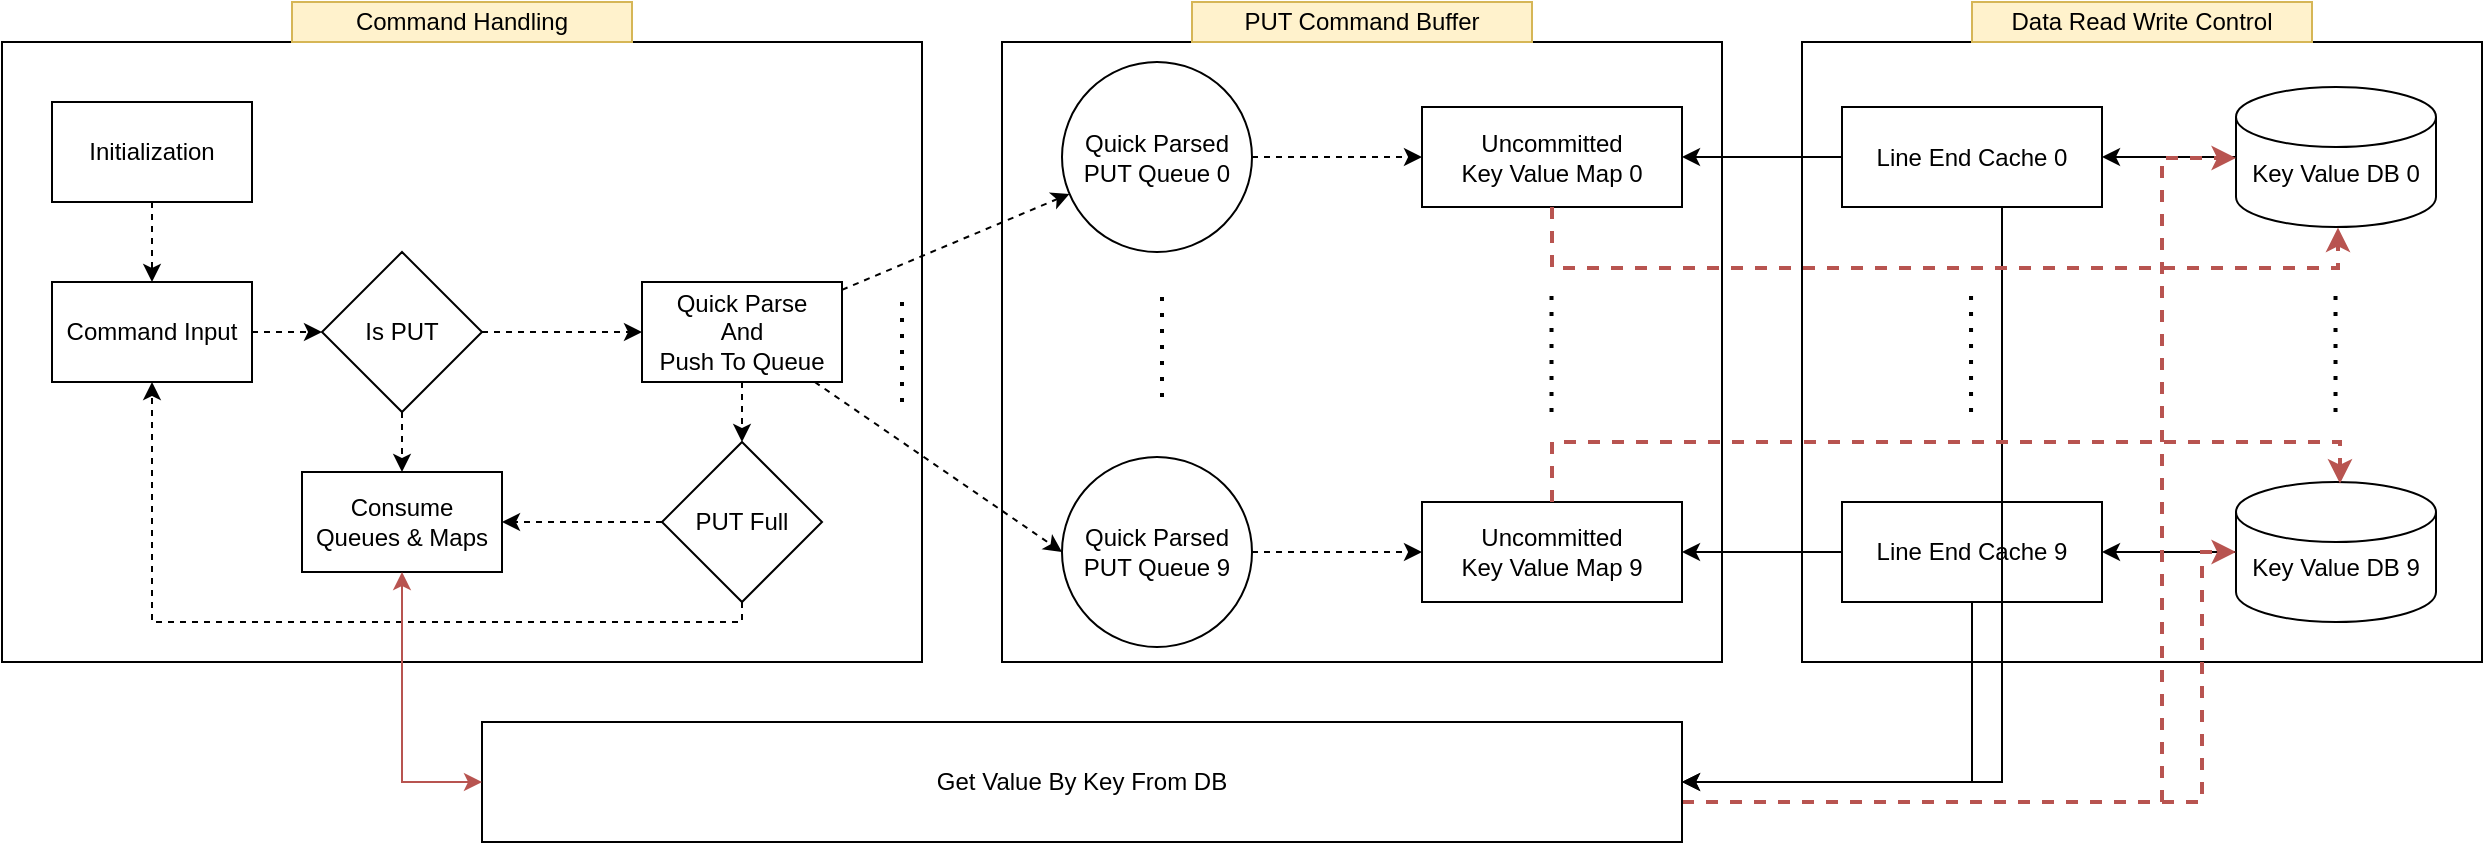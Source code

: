 <mxfile version="13.6.2" type="device"><diagram id="EUKq3Ybi9OOFqUCFWZp1" name="Page-1"><mxGraphModel dx="875" dy="1662" grid="1" gridSize="10" guides="1" tooltips="1" connect="1" arrows="1" fold="1" page="1" pageScale="1" pageWidth="827" pageHeight="1169" math="0" shadow="0"><root><mxCell id="0"/><mxCell id="1" parent="0"/><mxCell id="jNS1q_3MBY4HfjGMhn3U-14" value="" style="group" vertex="1" connectable="0" parent="1"><mxGeometry x="850" y="-170" width="360" height="330" as="geometry"/></mxCell><mxCell id="jNS1q_3MBY4HfjGMhn3U-13" value="" style="group" vertex="1" connectable="0" parent="jNS1q_3MBY4HfjGMhn3U-14"><mxGeometry width="360" height="330" as="geometry"/></mxCell><mxCell id="jNS1q_3MBY4HfjGMhn3U-1" value="" style="rounded=0;whiteSpace=wrap;html=1;fillColor=none;" vertex="1" parent="jNS1q_3MBY4HfjGMhn3U-13"><mxGeometry y="20" width="360" height="310" as="geometry"/></mxCell><mxCell id="jNS1q_3MBY4HfjGMhn3U-2" value="Uncommitted&lt;br&gt;Key Value Map 0" style="rounded=0;whiteSpace=wrap;html=1;fillColor=none;" vertex="1" parent="jNS1q_3MBY4HfjGMhn3U-13"><mxGeometry x="210" y="52.5" width="130" height="50" as="geometry"/></mxCell><mxCell id="jNS1q_3MBY4HfjGMhn3U-4" value="&lt;span&gt;Uncommitted&lt;/span&gt;&lt;br&gt;&lt;span&gt;Key Value Map 9&lt;/span&gt;" style="rounded=0;whiteSpace=wrap;html=1;fillColor=none;" vertex="1" parent="jNS1q_3MBY4HfjGMhn3U-13"><mxGeometry x="210" y="250" width="130" height="50" as="geometry"/></mxCell><mxCell id="jNS1q_3MBY4HfjGMhn3U-5" value="" style="endArrow=none;dashed=1;html=1;dashPattern=1 3;strokeWidth=2;" edge="1" parent="jNS1q_3MBY4HfjGMhn3U-13"><mxGeometry width="50" height="50" relative="1" as="geometry"><mxPoint x="274.76" y="205" as="sourcePoint"/><mxPoint x="274.76" y="145" as="targetPoint"/></mxGeometry></mxCell><mxCell id="jNS1q_3MBY4HfjGMhn3U-10" value="" style="edgeStyle=orthogonalEdgeStyle;rounded=0;orthogonalLoop=1;jettySize=auto;html=1;startArrow=none;startFill=0;dashed=1;" edge="1" parent="jNS1q_3MBY4HfjGMhn3U-13" source="jNS1q_3MBY4HfjGMhn3U-6" target="jNS1q_3MBY4HfjGMhn3U-2"><mxGeometry relative="1" as="geometry"/></mxCell><mxCell id="jNS1q_3MBY4HfjGMhn3U-6" value="Quick Parsed&lt;br&gt;PUT Queue 0" style="ellipse;whiteSpace=wrap;html=1;aspect=fixed;fillColor=none;" vertex="1" parent="jNS1q_3MBY4HfjGMhn3U-13"><mxGeometry x="30" y="30" width="95" height="95" as="geometry"/></mxCell><mxCell id="jNS1q_3MBY4HfjGMhn3U-11" value="" style="edgeStyle=orthogonalEdgeStyle;rounded=0;orthogonalLoop=1;jettySize=auto;html=1;startArrow=none;startFill=0;dashed=1;" edge="1" parent="jNS1q_3MBY4HfjGMhn3U-13" source="jNS1q_3MBY4HfjGMhn3U-7" target="jNS1q_3MBY4HfjGMhn3U-4"><mxGeometry relative="1" as="geometry"/></mxCell><mxCell id="jNS1q_3MBY4HfjGMhn3U-7" value="Quick Parsed&lt;br&gt;PUT Queue&amp;nbsp;9" style="ellipse;whiteSpace=wrap;html=1;aspect=fixed;fillColor=none;" vertex="1" parent="jNS1q_3MBY4HfjGMhn3U-13"><mxGeometry x="30" y="227.5" width="95" height="95" as="geometry"/></mxCell><mxCell id="jNS1q_3MBY4HfjGMhn3U-8" value="" style="endArrow=none;dashed=1;html=1;dashPattern=1 3;strokeWidth=2;" edge="1" parent="jNS1q_3MBY4HfjGMhn3U-13"><mxGeometry width="50" height="50" relative="1" as="geometry"><mxPoint x="80" y="197.5" as="sourcePoint"/><mxPoint x="80" y="147.5" as="targetPoint"/></mxGeometry></mxCell><mxCell id="jNS1q_3MBY4HfjGMhn3U-12" value="PUT Command Buffer" style="text;html=1;strokeColor=#d6b656;fillColor=#fff2cc;align=center;verticalAlign=middle;whiteSpace=wrap;rounded=0;" vertex="1" parent="jNS1q_3MBY4HfjGMhn3U-13"><mxGeometry x="95" width="170" height="20" as="geometry"/></mxCell><mxCell id="jNS1q_3MBY4HfjGMhn3U-28" value="" style="group" vertex="1" connectable="0" parent="1"><mxGeometry x="1250" y="-170" width="340" height="330" as="geometry"/></mxCell><mxCell id="jNS1q_3MBY4HfjGMhn3U-15" value="" style="rounded=0;whiteSpace=wrap;html=1;fillColor=none;" vertex="1" parent="jNS1q_3MBY4HfjGMhn3U-28"><mxGeometry y="20" width="340" height="310" as="geometry"/></mxCell><mxCell id="jNS1q_3MBY4HfjGMhn3U-16" value="Line End Cache 0" style="rounded=0;whiteSpace=wrap;html=1;fillColor=none;" vertex="1" parent="jNS1q_3MBY4HfjGMhn3U-28"><mxGeometry x="20" y="52.5" width="130" height="50" as="geometry"/></mxCell><mxCell id="jNS1q_3MBY4HfjGMhn3U-17" value="Line End Cache 9" style="rounded=0;whiteSpace=wrap;html=1;fillColor=none;" vertex="1" parent="jNS1q_3MBY4HfjGMhn3U-28"><mxGeometry x="20" y="250" width="130" height="50" as="geometry"/></mxCell><mxCell id="jNS1q_3MBY4HfjGMhn3U-18" value="" style="endArrow=none;dashed=1;html=1;dashPattern=1 3;strokeWidth=2;" edge="1" parent="jNS1q_3MBY4HfjGMhn3U-28"><mxGeometry width="50" height="50" relative="1" as="geometry"><mxPoint x="84.52" y="205" as="sourcePoint"/><mxPoint x="84.52" y="145" as="targetPoint"/></mxGeometry></mxCell><mxCell id="jNS1q_3MBY4HfjGMhn3U-19" value="&lt;br&gt;Key Value DB 0" style="shape=cylinder2;whiteSpace=wrap;html=1;boundedLbl=1;backgroundOutline=1;size=15;fillColor=none;" vertex="1" parent="jNS1q_3MBY4HfjGMhn3U-28"><mxGeometry x="217" y="42.5" width="100" height="70" as="geometry"/></mxCell><mxCell id="jNS1q_3MBY4HfjGMhn3U-22" value="" style="edgeStyle=none;rounded=0;orthogonalLoop=1;jettySize=auto;html=1;startArrow=classic;startFill=1;strokeColor=#000000;endArrow=none;endFill=0;" edge="1" parent="jNS1q_3MBY4HfjGMhn3U-28" source="jNS1q_3MBY4HfjGMhn3U-16" target="jNS1q_3MBY4HfjGMhn3U-19"><mxGeometry relative="1" as="geometry"/></mxCell><mxCell id="jNS1q_3MBY4HfjGMhn3U-20" value="&lt;br&gt;Key Value DB 9" style="shape=cylinder2;whiteSpace=wrap;html=1;boundedLbl=1;backgroundOutline=1;size=15;fillColor=none;" vertex="1" parent="jNS1q_3MBY4HfjGMhn3U-28"><mxGeometry x="217" y="240" width="100" height="70" as="geometry"/></mxCell><mxCell id="jNS1q_3MBY4HfjGMhn3U-21" value="" style="edgeStyle=none;rounded=0;orthogonalLoop=1;jettySize=auto;html=1;startArrow=classic;startFill=1;strokeColor=#000000;endArrow=none;endFill=0;" edge="1" parent="jNS1q_3MBY4HfjGMhn3U-28" source="jNS1q_3MBY4HfjGMhn3U-17" target="jNS1q_3MBY4HfjGMhn3U-20"><mxGeometry relative="1" as="geometry"/></mxCell><mxCell id="jNS1q_3MBY4HfjGMhn3U-23" value="Data Read Write Control" style="text;html=1;strokeColor=#d6b656;fillColor=#fff2cc;align=center;verticalAlign=middle;whiteSpace=wrap;rounded=0;" vertex="1" parent="jNS1q_3MBY4HfjGMhn3U-28"><mxGeometry x="85" width="170" height="20" as="geometry"/></mxCell><mxCell id="jNS1q_3MBY4HfjGMhn3U-24" value="" style="endArrow=none;dashed=1;html=1;dashPattern=1 3;strokeWidth=2;" edge="1" parent="jNS1q_3MBY4HfjGMhn3U-28"><mxGeometry width="50" height="50" relative="1" as="geometry"><mxPoint x="266.76" y="205" as="sourcePoint"/><mxPoint x="266.76" y="145" as="targetPoint"/></mxGeometry></mxCell><mxCell id="jNS1q_3MBY4HfjGMhn3U-38" style="edgeStyle=none;rounded=0;orthogonalLoop=1;jettySize=auto;html=1;dashed=1;startArrow=none;startFill=0;strokeColor=#000000;" edge="1" parent="1" source="jNS1q_3MBY4HfjGMhn3U-33" target="jNS1q_3MBY4HfjGMhn3U-6"><mxGeometry relative="1" as="geometry"/></mxCell><mxCell id="jNS1q_3MBY4HfjGMhn3U-39" style="edgeStyle=none;rounded=0;orthogonalLoop=1;jettySize=auto;html=1;entryX=0;entryY=0.5;entryDx=0;entryDy=0;dashed=1;startArrow=none;startFill=0;strokeColor=#000000;" edge="1" parent="1" source="jNS1q_3MBY4HfjGMhn3U-33" target="jNS1q_3MBY4HfjGMhn3U-7"><mxGeometry relative="1" as="geometry"/></mxCell><mxCell id="jNS1q_3MBY4HfjGMhn3U-48" style="edgeStyle=orthogonalEdgeStyle;rounded=0;orthogonalLoop=1;jettySize=auto;html=1;startArrow=classic;startFill=1;strokeColor=#000000;endArrow=none;endFill=0;" edge="1" parent="1" source="jNS1q_3MBY4HfjGMhn3U-2" target="jNS1q_3MBY4HfjGMhn3U-16"><mxGeometry relative="1" as="geometry"/></mxCell><mxCell id="jNS1q_3MBY4HfjGMhn3U-49" style="edgeStyle=orthogonalEdgeStyle;rounded=0;orthogonalLoop=1;jettySize=auto;html=1;startArrow=classic;startFill=1;strokeColor=#000000;endArrow=none;endFill=0;" edge="1" parent="1" source="jNS1q_3MBY4HfjGMhn3U-4" target="jNS1q_3MBY4HfjGMhn3U-17"><mxGeometry relative="1" as="geometry"/></mxCell><mxCell id="jNS1q_3MBY4HfjGMhn3U-52" value="" style="group" vertex="1" connectable="0" parent="1"><mxGeometry x="350" y="-170" width="460" height="330" as="geometry"/></mxCell><mxCell id="jNS1q_3MBY4HfjGMhn3U-27" value="" style="rounded=0;whiteSpace=wrap;html=1;fillColor=none;" vertex="1" parent="jNS1q_3MBY4HfjGMhn3U-52"><mxGeometry y="20" width="460" height="310" as="geometry"/></mxCell><mxCell id="jNS1q_3MBY4HfjGMhn3U-26" value="Initialization" style="rounded=0;whiteSpace=wrap;html=1;fillColor=none;" vertex="1" parent="jNS1q_3MBY4HfjGMhn3U-52"><mxGeometry x="25" y="50" width="100" height="50" as="geometry"/></mxCell><mxCell id="jNS1q_3MBY4HfjGMhn3U-29" value="Command Input" style="rounded=0;whiteSpace=wrap;html=1;fillColor=none;" vertex="1" parent="jNS1q_3MBY4HfjGMhn3U-52"><mxGeometry x="25" y="140" width="100" height="50" as="geometry"/></mxCell><mxCell id="jNS1q_3MBY4HfjGMhn3U-50" style="edgeStyle=orthogonalEdgeStyle;rounded=0;orthogonalLoop=1;jettySize=auto;html=1;startArrow=none;startFill=0;strokeColor=#000000;dashed=1;" edge="1" parent="jNS1q_3MBY4HfjGMhn3U-52" source="jNS1q_3MBY4HfjGMhn3U-26" target="jNS1q_3MBY4HfjGMhn3U-29"><mxGeometry relative="1" as="geometry"/></mxCell><mxCell id="jNS1q_3MBY4HfjGMhn3U-30" value="Is PUT" style="rhombus;whiteSpace=wrap;html=1;fillColor=none;" vertex="1" parent="jNS1q_3MBY4HfjGMhn3U-52"><mxGeometry x="160" y="125" width="80" height="80" as="geometry"/></mxCell><mxCell id="jNS1q_3MBY4HfjGMhn3U-32" value="" style="edgeStyle=none;rounded=0;orthogonalLoop=1;jettySize=auto;html=1;dashed=1;startArrow=none;startFill=0;strokeColor=#000000;" edge="1" parent="jNS1q_3MBY4HfjGMhn3U-52" source="jNS1q_3MBY4HfjGMhn3U-29" target="jNS1q_3MBY4HfjGMhn3U-30"><mxGeometry relative="1" as="geometry"/></mxCell><mxCell id="jNS1q_3MBY4HfjGMhn3U-33" value="Quick Parse&lt;br&gt;And&lt;br&gt;Push To Queue" style="rounded=0;whiteSpace=wrap;html=1;fillColor=none;" vertex="1" parent="jNS1q_3MBY4HfjGMhn3U-52"><mxGeometry x="320" y="140" width="100" height="50" as="geometry"/></mxCell><mxCell id="jNS1q_3MBY4HfjGMhn3U-34" value="" style="edgeStyle=none;rounded=0;orthogonalLoop=1;jettySize=auto;html=1;dashed=1;startArrow=none;startFill=0;strokeColor=#000000;" edge="1" parent="jNS1q_3MBY4HfjGMhn3U-52" source="jNS1q_3MBY4HfjGMhn3U-30" target="jNS1q_3MBY4HfjGMhn3U-33"><mxGeometry relative="1" as="geometry"/></mxCell><mxCell id="jNS1q_3MBY4HfjGMhn3U-35" value="Consume &lt;br&gt;Queues &amp;amp; Maps" style="whiteSpace=wrap;html=1;fillColor=none;" vertex="1" parent="jNS1q_3MBY4HfjGMhn3U-52"><mxGeometry x="150" y="235" width="100" height="50" as="geometry"/></mxCell><mxCell id="jNS1q_3MBY4HfjGMhn3U-36" value="" style="edgeStyle=none;rounded=0;orthogonalLoop=1;jettySize=auto;html=1;dashed=1;startArrow=none;startFill=0;strokeColor=#000000;" edge="1" parent="jNS1q_3MBY4HfjGMhn3U-52" source="jNS1q_3MBY4HfjGMhn3U-30" target="jNS1q_3MBY4HfjGMhn3U-35"><mxGeometry relative="1" as="geometry"/></mxCell><mxCell id="jNS1q_3MBY4HfjGMhn3U-40" value="" style="endArrow=none;dashed=1;html=1;dashPattern=1 3;strokeWidth=2;" edge="1" parent="jNS1q_3MBY4HfjGMhn3U-52"><mxGeometry width="50" height="50" relative="1" as="geometry"><mxPoint x="450" y="200.0" as="sourcePoint"/><mxPoint x="450" y="150.0" as="targetPoint"/></mxGeometry></mxCell><mxCell id="jNS1q_3MBY4HfjGMhn3U-44" value="" style="edgeStyle=none;rounded=0;orthogonalLoop=1;jettySize=auto;html=1;dashed=1;startArrow=none;startFill=0;strokeColor=#000000;" edge="1" parent="jNS1q_3MBY4HfjGMhn3U-52" source="jNS1q_3MBY4HfjGMhn3U-41" target="jNS1q_3MBY4HfjGMhn3U-35"><mxGeometry relative="1" as="geometry"/></mxCell><mxCell id="jNS1q_3MBY4HfjGMhn3U-47" style="edgeStyle=orthogonalEdgeStyle;rounded=0;orthogonalLoop=1;jettySize=auto;html=1;entryX=0.5;entryY=1;entryDx=0;entryDy=0;dashed=1;startArrow=none;startFill=0;strokeColor=#000000;" edge="1" parent="jNS1q_3MBY4HfjGMhn3U-52" source="jNS1q_3MBY4HfjGMhn3U-41" target="jNS1q_3MBY4HfjGMhn3U-29"><mxGeometry relative="1" as="geometry"><Array as="points"><mxPoint x="370" y="310"/><mxPoint x="75" y="310"/></Array></mxGeometry></mxCell><mxCell id="jNS1q_3MBY4HfjGMhn3U-41" value="PUT Full" style="rhombus;whiteSpace=wrap;html=1;rounded=0;fillColor=none;" vertex="1" parent="jNS1q_3MBY4HfjGMhn3U-52"><mxGeometry x="330" y="220" width="80" height="80" as="geometry"/></mxCell><mxCell id="jNS1q_3MBY4HfjGMhn3U-42" value="" style="edgeStyle=none;rounded=0;orthogonalLoop=1;jettySize=auto;html=1;dashed=1;startArrow=none;startFill=0;strokeColor=#000000;" edge="1" parent="jNS1q_3MBY4HfjGMhn3U-52" source="jNS1q_3MBY4HfjGMhn3U-33" target="jNS1q_3MBY4HfjGMhn3U-41"><mxGeometry relative="1" as="geometry"/></mxCell><mxCell id="jNS1q_3MBY4HfjGMhn3U-51" value="Command Handling" style="text;html=1;strokeColor=#d6b656;fillColor=#fff2cc;align=center;verticalAlign=middle;whiteSpace=wrap;rounded=0;" vertex="1" parent="jNS1q_3MBY4HfjGMhn3U-52"><mxGeometry x="145" width="170" height="20" as="geometry"/></mxCell><mxCell id="jNS1q_3MBY4HfjGMhn3U-61" style="edgeStyle=orthogonalEdgeStyle;rounded=0;orthogonalLoop=1;jettySize=auto;html=1;dashed=1;startArrow=none;startFill=0;endArrow=classic;endFill=1;strokeColor=#b85450;strokeWidth=2;fillColor=#f8cecc;" edge="1" parent="1" source="jNS1q_3MBY4HfjGMhn3U-53" target="jNS1q_3MBY4HfjGMhn3U-20"><mxGeometry relative="1" as="geometry"><Array as="points"><mxPoint x="1450" y="230"/><mxPoint x="1450" y="105"/></Array></mxGeometry></mxCell><mxCell id="jNS1q_3MBY4HfjGMhn3U-62" style="edgeStyle=orthogonalEdgeStyle;rounded=0;orthogonalLoop=1;jettySize=auto;html=1;dashed=1;startArrow=none;startFill=0;endArrow=classic;endFill=1;strokeColor=#b85450;strokeWidth=2;fillColor=#f8cecc;" edge="1" parent="1" source="jNS1q_3MBY4HfjGMhn3U-53" target="jNS1q_3MBY4HfjGMhn3U-19"><mxGeometry relative="1" as="geometry"><Array as="points"><mxPoint x="1430" y="230"/><mxPoint x="1430" y="-92"/></Array></mxGeometry></mxCell><mxCell id="jNS1q_3MBY4HfjGMhn3U-63" style="edgeStyle=orthogonalEdgeStyle;rounded=0;orthogonalLoop=1;jettySize=auto;html=1;entryX=0.5;entryY=1;entryDx=0;entryDy=0;startArrow=classic;startFill=1;endArrow=none;endFill=0;strokeColor=#000000;strokeWidth=1;" edge="1" parent="1" source="jNS1q_3MBY4HfjGMhn3U-53" target="jNS1q_3MBY4HfjGMhn3U-17"><mxGeometry relative="1" as="geometry"/></mxCell><mxCell id="jNS1q_3MBY4HfjGMhn3U-64" style="edgeStyle=orthogonalEdgeStyle;rounded=0;orthogonalLoop=1;jettySize=auto;html=1;entryX=0.5;entryY=1;entryDx=0;entryDy=0;startArrow=classic;startFill=1;endArrow=none;endFill=0;strokeColor=#000000;strokeWidth=1;" edge="1" parent="1" source="jNS1q_3MBY4HfjGMhn3U-53" target="jNS1q_3MBY4HfjGMhn3U-16"><mxGeometry relative="1" as="geometry"><Array as="points"><mxPoint x="1350" y="220"/><mxPoint x="1350" y="-67"/></Array></mxGeometry></mxCell><mxCell id="jNS1q_3MBY4HfjGMhn3U-53" value="Get Value By Key From DB" style="rounded=0;whiteSpace=wrap;html=1;fillColor=none;" vertex="1" parent="1"><mxGeometry x="590" y="190" width="600" height="60" as="geometry"/></mxCell><mxCell id="jNS1q_3MBY4HfjGMhn3U-54" style="edgeStyle=orthogonalEdgeStyle;rounded=0;orthogonalLoop=1;jettySize=auto;html=1;entryX=0;entryY=0.5;entryDx=0;entryDy=0;startArrow=classic;startFill=1;strokeColor=#b85450;fillColor=#f8cecc;" edge="1" parent="1" source="jNS1q_3MBY4HfjGMhn3U-35" target="jNS1q_3MBY4HfjGMhn3U-53"><mxGeometry relative="1" as="geometry"/></mxCell><mxCell id="jNS1q_3MBY4HfjGMhn3U-59" style="edgeStyle=orthogonalEdgeStyle;rounded=0;orthogonalLoop=1;jettySize=auto;html=1;entryX=0.51;entryY=1.004;entryDx=0;entryDy=0;entryPerimeter=0;dashed=1;startArrow=none;startFill=0;endArrow=classic;endFill=1;strokeColor=#b85450;fillColor=#f8cecc;strokeWidth=2;" edge="1" parent="1" source="jNS1q_3MBY4HfjGMhn3U-2" target="jNS1q_3MBY4HfjGMhn3U-19"><mxGeometry relative="1" as="geometry"><Array as="points"><mxPoint x="1125" y="-37"/><mxPoint x="1518" y="-37"/></Array></mxGeometry></mxCell><mxCell id="jNS1q_3MBY4HfjGMhn3U-60" style="edgeStyle=orthogonalEdgeStyle;rounded=0;orthogonalLoop=1;jettySize=auto;html=1;entryX=0.524;entryY=0.011;entryDx=0;entryDy=0;entryPerimeter=0;dashed=1;startArrow=none;startFill=0;endArrow=classic;endFill=1;strokeColor=#b85450;fillColor=#f8cecc;strokeWidth=2;" edge="1" parent="1" source="jNS1q_3MBY4HfjGMhn3U-4" target="jNS1q_3MBY4HfjGMhn3U-20"><mxGeometry relative="1" as="geometry"><Array as="points"><mxPoint x="1125" y="50"/><mxPoint x="1519" y="50"/><mxPoint x="1519" y="71"/></Array></mxGeometry></mxCell></root></mxGraphModel></diagram></mxfile>